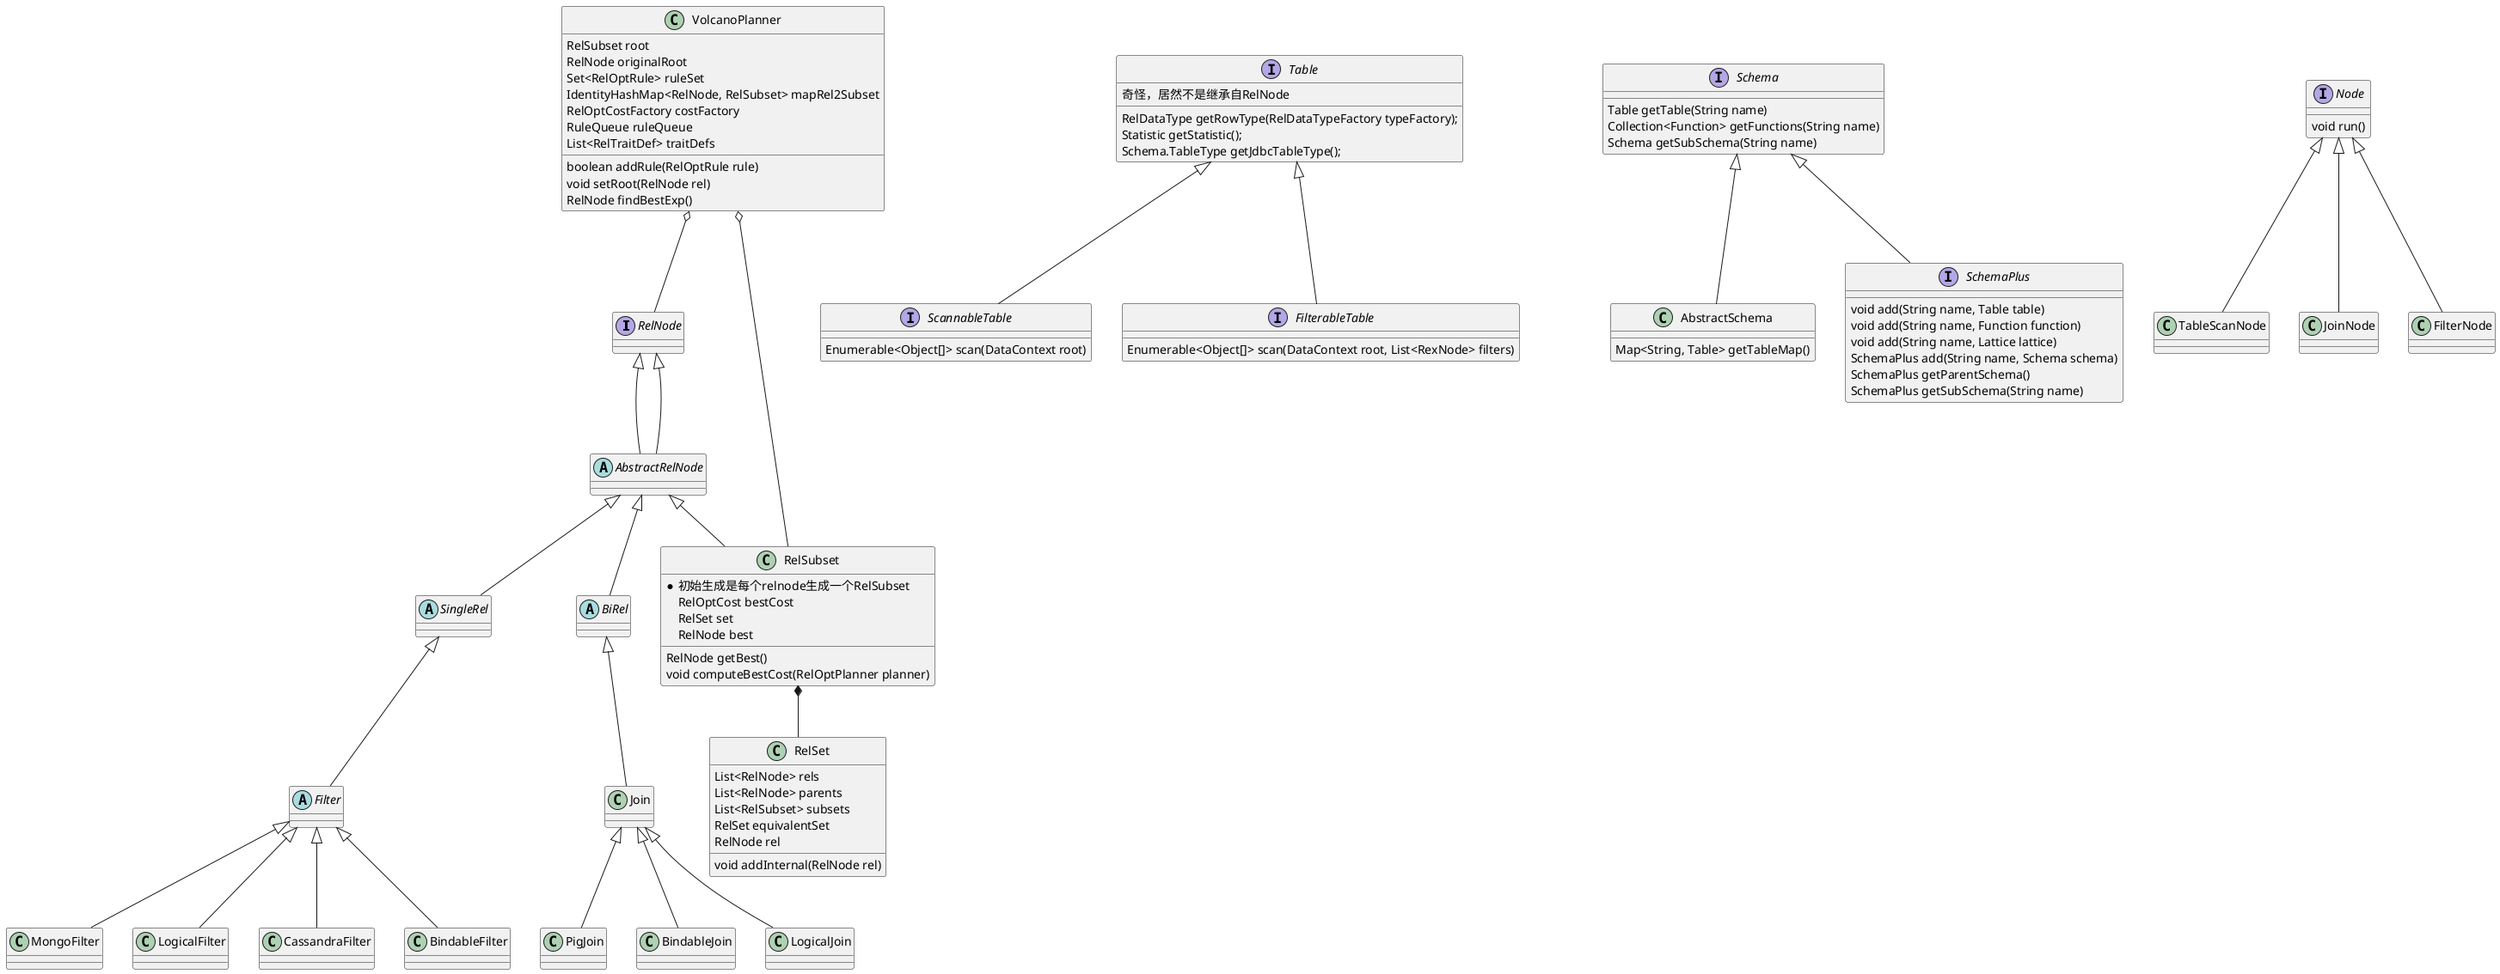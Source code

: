 @startuml

interface RelNode
abstract AbstractRelNode

RelNode <|-- AbstractRelNode
AbstractRelNode <|-- RelSubset
RelSubset *-- RelSet
VolcanoPlanner o-- RelSubset
VolcanoPlanner o-- RelNode

class RelSubset {
*初始生成是每个relnode生成一个RelSubset
RelOptCost bestCost
RelSet set
RelNode best
RelNode getBest()
void computeBestCost(RelOptPlanner planner)
}

class RelSet {
List<RelNode> rels
List<RelNode> parents
List<RelSubset> subsets
RelSet equivalentSet
RelNode rel
void addInternal(RelNode rel)
}

class VolcanoPlanner {
  RelSubset root
  RelNode originalRoot
  Set<RelOptRule> ruleSet
  IdentityHashMap<RelNode, RelSubset> mapRel2Subset
  RelOptCostFactory costFactory
  RuleQueue ruleQueue
  List<RelTraitDef> traitDefs

  boolean addRule(RelOptRule rule)
  void setRoot(RelNode rel)
  RelNode findBestExp()
}

Table <|-- ScannableTable
Table <|-- FilterableTable
Schema <|-- AbstractSchema
Schema <|-- SchemaPlus

interface Table {
  奇怪，居然不是继承自RelNode
  RelDataType getRowType(RelDataTypeFactory typeFactory);
  Statistic getStatistic();
  Schema.TableType getJdbcTableType();
}
interface ScannableTable {
 Enumerable<Object[]> scan(DataContext root)
}
interface FilterableTable {
Enumerable<Object[]> scan(DataContext root, List<RexNode> filters)
}

interface Schema {
Table getTable(String name)
Collection<Function> getFunctions(String name)
Schema getSubSchema(String name)
}

interface SchemaPlus {
  void add(String name, Table table)
  void add(String name, Function function)
  void add(String name, Lattice lattice)
  SchemaPlus add(String name, Schema schema)
  SchemaPlus getParentSchema()
  SchemaPlus getSubSchema(String name)
}

class AbstractSchema {
Map<String, Table> getTableMap()
}

Node <|-- TableScanNode
Node <|-- JoinNode
Node <|-- FilterNode
interface Node {
void run()
}
class TableScanNode {
}
class JoinNode {
}
class FilterNode {
}

RelNode <|-- AbstractRelNode
AbstractRelNode <|-- SingleRel
AbstractRelNode <|-- BiRel
BiRel <|-- Join
Join <|-- LogicalJoin
Join <|-- PigJoin
Join <|-- BindableJoin

SingleRel <|-- Filter
Filter <|-- LogicalFilter
Filter <|-- CassandraFilter
Filter <|-- BindableFilter
Filter <|-- MongoFilter

interface RelNode
abstract class AbstractRelNode
abstract class BiRel
class Join
class LogicalJoin
class PigJoin
class BindableJoin

abstract class SingleRel
abstract class Filter
class LogicalFilter
class CassandraFilter
class BindableFilter
class MongoFilter

@enduml

class CBO {
  凡是不一定能提升性能的rule都应该划到cbo中去考虑
  1. 逻辑计划之间的转换
  2. ensure requirement
  3. 逻辑计划转物理计划
}